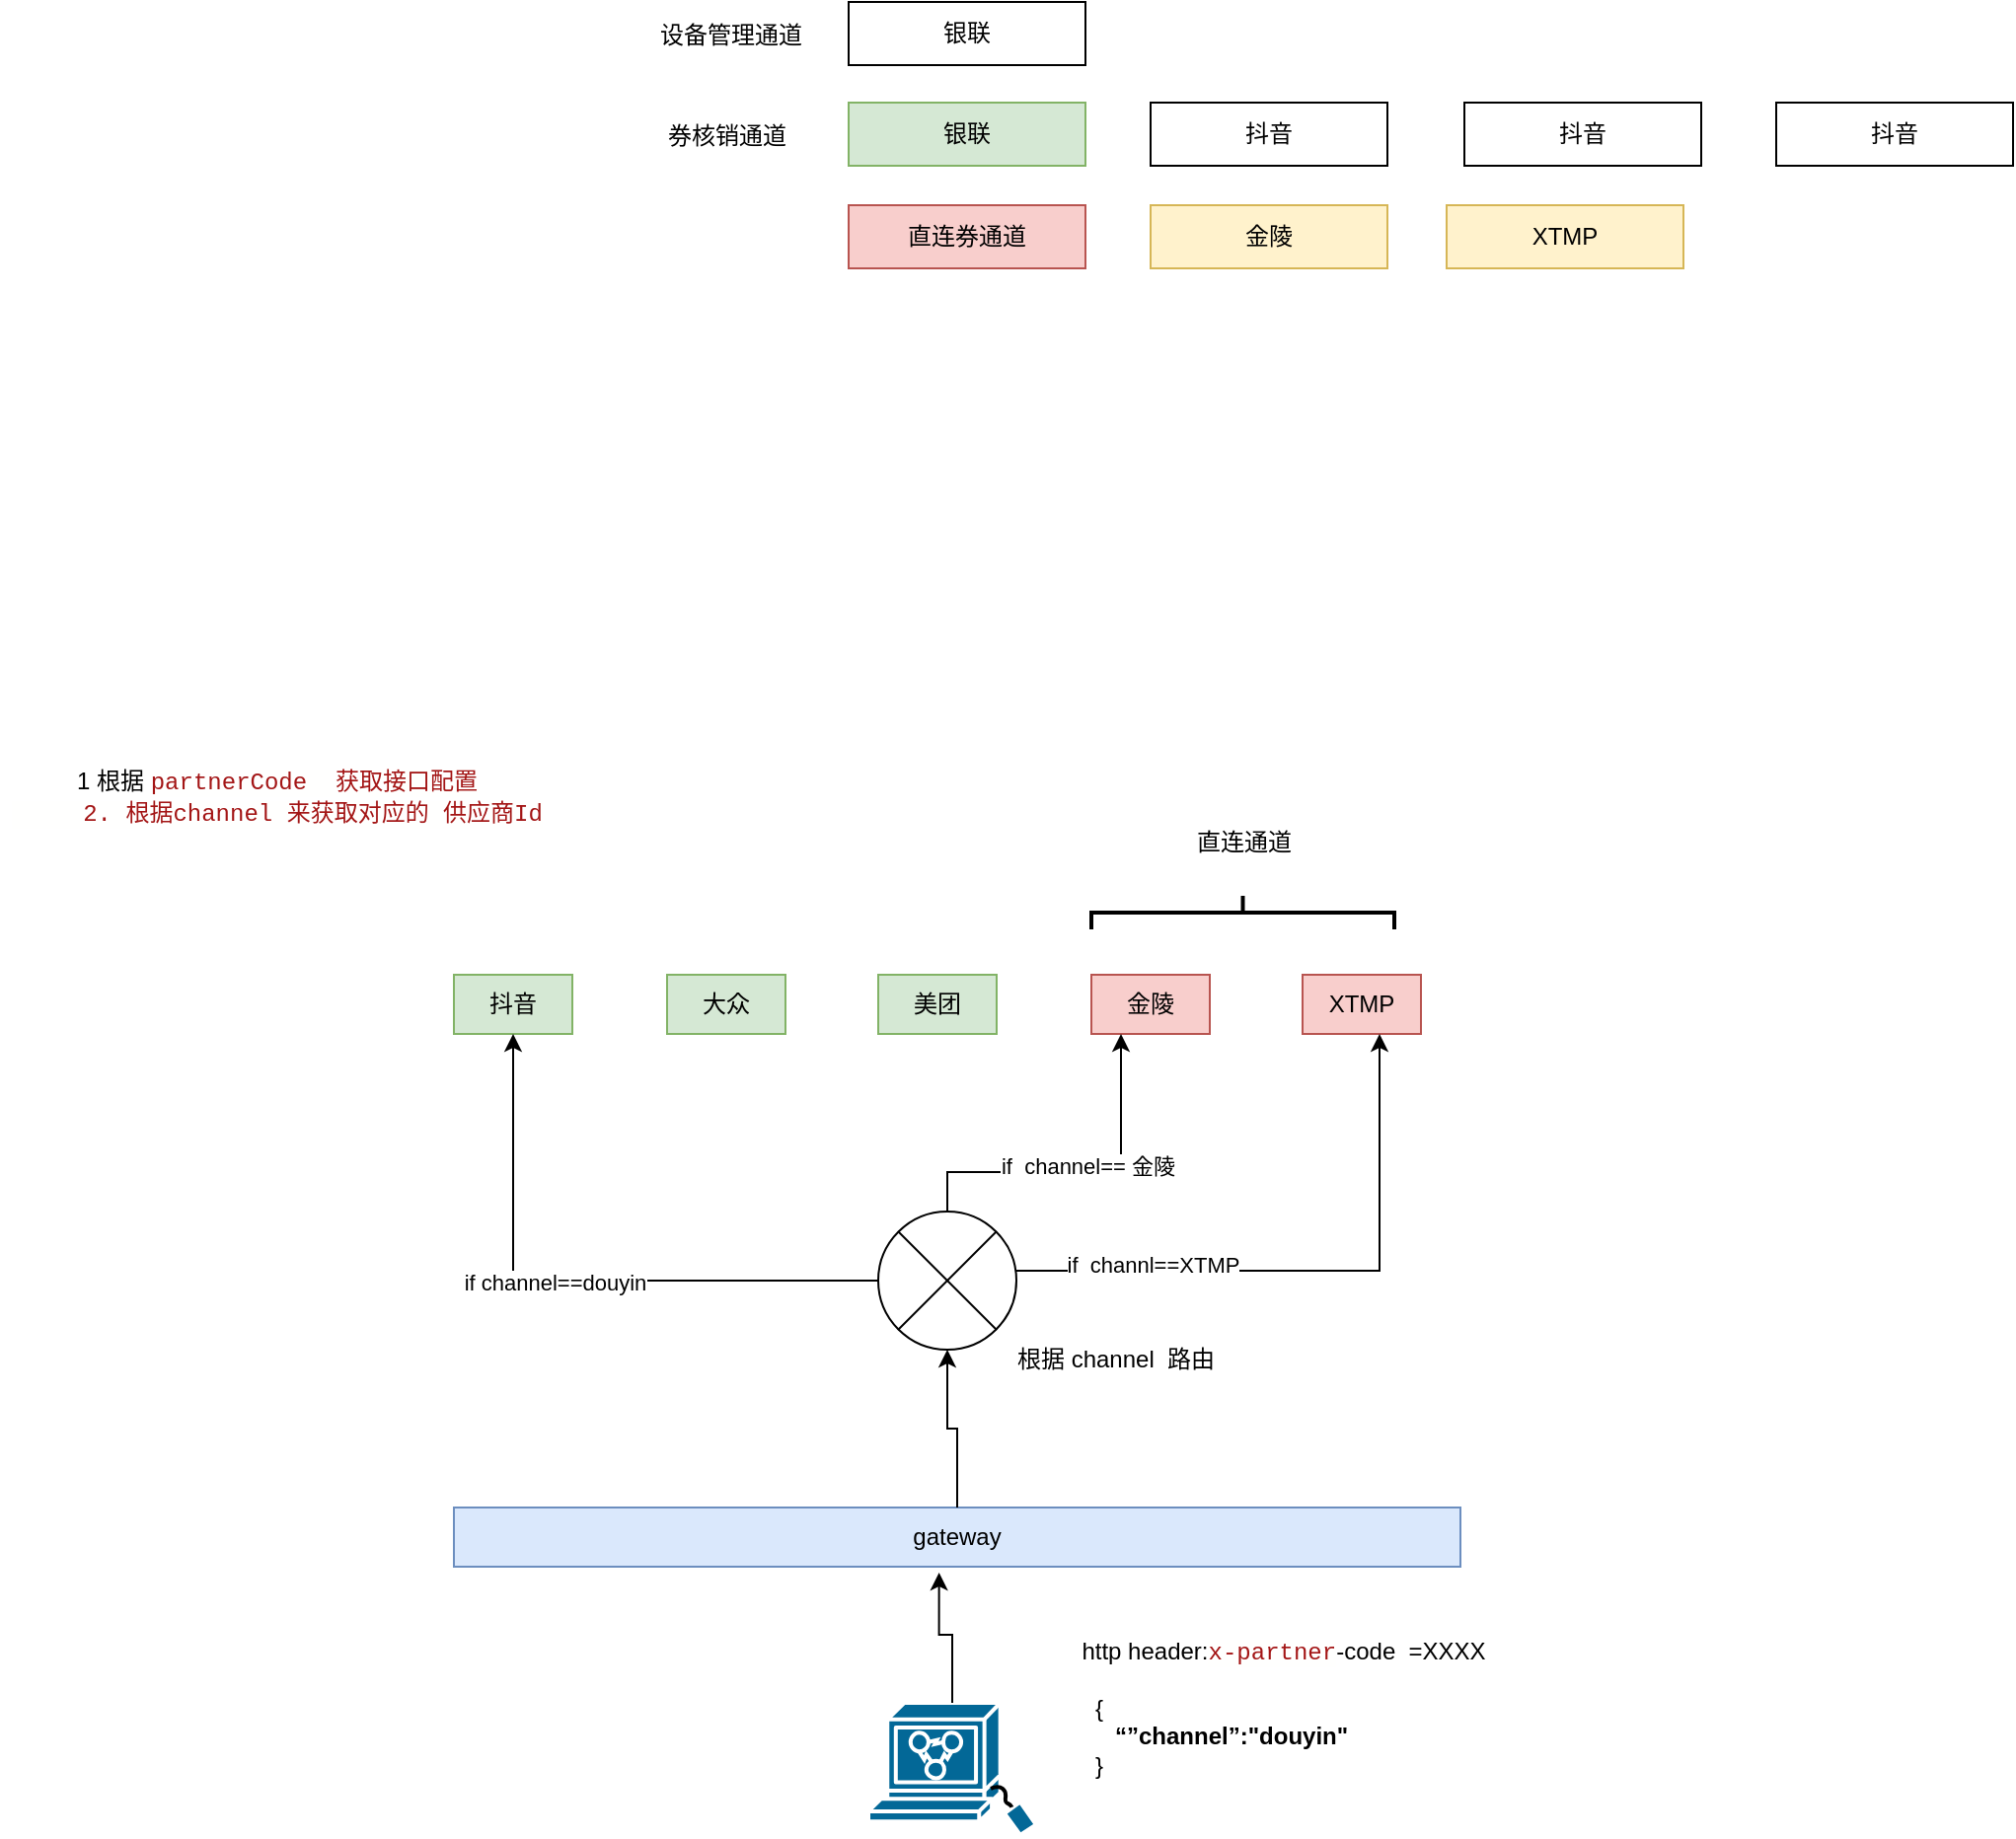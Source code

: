 <mxfile version="24.7.14">
  <diagram name="ota 券核销" id="CfSk6j9e2I_ZTFLaGC2U">
    <mxGraphModel dx="1434" dy="746" grid="1" gridSize="10" guides="1" tooltips="1" connect="1" arrows="1" fold="1" page="1" pageScale="1" pageWidth="827" pageHeight="1169" math="0" shadow="0">
      <root>
        <mxCell id="0" />
        <mxCell id="1" parent="0" />
        <mxCell id="CIUNbi46rHrQNufvdkJi-29" value="设备管理通道" style="text;html=1;align=center;verticalAlign=middle;resizable=0;points=[];autosize=1;strokeColor=none;fillColor=none;" vertex="1" parent="1">
          <mxGeometry x="330" y="399" width="100" height="30" as="geometry" />
        </mxCell>
        <mxCell id="CIUNbi46rHrQNufvdkJi-30" value="银联" style="rounded=0;whiteSpace=wrap;html=1;" vertex="1" parent="1">
          <mxGeometry x="440" y="397" width="120" height="32" as="geometry" />
        </mxCell>
        <mxCell id="CIUNbi46rHrQNufvdkJi-34" value="券核销通道" style="text;html=1;align=center;verticalAlign=middle;resizable=0;points=[];autosize=1;strokeColor=none;fillColor=none;" vertex="1" parent="1">
          <mxGeometry x="338" y="450" width="80" height="30" as="geometry" />
        </mxCell>
        <mxCell id="CIUNbi46rHrQNufvdkJi-59" value="" style="shape=mxgraph.cisco.misc.cisco_works;html=1;pointerEvents=1;dashed=0;fillColor=#036897;strokeColor=#ffffff;strokeWidth=2;verticalLabelPosition=bottom;verticalAlign=top;align=center;outlineConnect=0;" vertex="1" parent="1">
          <mxGeometry x="450" y="1259" width="85" height="67" as="geometry" />
        </mxCell>
        <mxCell id="CIUNbi46rHrQNufvdkJi-60" value="抖音" style="text;html=1;align=center;verticalAlign=middle;whiteSpace=wrap;rounded=0;fillColor=#d5e8d4;strokeColor=#82b366;flipH=1;" vertex="1" parent="1">
          <mxGeometry x="240" y="890" width="60" height="30" as="geometry" />
        </mxCell>
        <mxCell id="CIUNbi46rHrQNufvdkJi-61" value="大众" style="text;html=1;align=center;verticalAlign=middle;whiteSpace=wrap;rounded=0;fillColor=#d5e8d4;strokeColor=#82b366;flipH=1;" vertex="1" parent="1">
          <mxGeometry x="348" y="890" width="60" height="30" as="geometry" />
        </mxCell>
        <mxCell id="CIUNbi46rHrQNufvdkJi-62" value="美团" style="text;html=1;align=center;verticalAlign=middle;whiteSpace=wrap;rounded=0;fillColor=#d5e8d4;strokeColor=#82b366;flipH=1;" vertex="1" parent="1">
          <mxGeometry x="455" y="890" width="60" height="30" as="geometry" />
        </mxCell>
        <mxCell id="CIUNbi46rHrQNufvdkJi-63" value="金陵" style="text;html=1;align=center;verticalAlign=middle;whiteSpace=wrap;rounded=0;fillColor=#f8cecc;strokeColor=#b85450;flipH=1;" vertex="1" parent="1">
          <mxGeometry x="563" y="890" width="60" height="30" as="geometry" />
        </mxCell>
        <mxCell id="CIUNbi46rHrQNufvdkJi-64" value="XTMP" style="text;html=1;align=center;verticalAlign=middle;whiteSpace=wrap;rounded=0;fillColor=#f8cecc;strokeColor=#b85450;flipH=1;" vertex="1" parent="1">
          <mxGeometry x="670" y="890" width="60" height="30" as="geometry" />
        </mxCell>
        <mxCell id="CIUNbi46rHrQNufvdkJi-65" value="gateway" style="rounded=0;whiteSpace=wrap;html=1;fillColor=#dae8fc;strokeColor=#6c8ebf;" vertex="1" parent="1">
          <mxGeometry x="240" y="1160" width="510" height="30" as="geometry" />
        </mxCell>
        <mxCell id="CIUNbi46rHrQNufvdkJi-66" style="edgeStyle=orthogonalEdgeStyle;rounded=0;orthogonalLoop=1;jettySize=auto;html=1;entryX=0.482;entryY=1.1;entryDx=0;entryDy=0;entryPerimeter=0;" edge="1" parent="1" source="CIUNbi46rHrQNufvdkJi-59" target="CIUNbi46rHrQNufvdkJi-65">
          <mxGeometry relative="1" as="geometry" />
        </mxCell>
        <mxCell id="CIUNbi46rHrQNufvdkJi-67" value="&lt;p style=&quot;margin-top: 0px;&quot;&gt;{&lt;br&gt;&lt;b&gt;&amp;nbsp; &amp;nbsp;“”channel”:&quot;douyin&quot;&lt;br&gt;&lt;/b&gt;}&lt;/p&gt;" style="text;html=1;whiteSpace=wrap;overflow=hidden;rounded=0;" vertex="1" parent="1">
          <mxGeometry x="563" y="1248" width="180" height="50" as="geometry" />
        </mxCell>
        <mxCell id="CIUNbi46rHrQNufvdkJi-68" value="http header:&lt;span style=&quot;color: rgb(163, 21, 21); background-color: rgb(255, 255, 254); font-family: Consolas, &amp;quot;Courier New&amp;quot;, monospace; white-space-collapse: preserve;&quot;&gt;x-&lt;/span&gt;&lt;span style=&quot;color: rgb(163, 21, 21); background-color: rgb(255, 255, 254); font-family: Consolas, &amp;quot;Courier New&amp;quot;, monospace; white-space-collapse: preserve;&quot;&gt;partner&lt;/span&gt;&lt;span style=&quot;background-color: initial;&quot;&gt;-code&amp;nbsp; =XXXX&lt;/span&gt;" style="text;html=1;align=center;verticalAlign=middle;resizable=0;points=[];autosize=1;strokeColor=none;fillColor=none;" vertex="1" parent="1">
          <mxGeometry x="550" y="1218" width="220" height="30" as="geometry" />
        </mxCell>
        <mxCell id="CIUNbi46rHrQNufvdkJi-69" value="1 根据&amp;nbsp;&lt;span style=&quot;color: rgb(163, 21, 21); background-color: rgb(255, 255, 254); font-family: Consolas, &amp;quot;Courier New&amp;quot;, monospace; white-space-collapse: preserve;&quot;&gt;partnerCode  获取接口配置&lt;/span&gt;&lt;div&gt;&lt;span style=&quot;color: rgb(163, 21, 21); background-color: rgb(255, 255, 254); font-family: Consolas, &amp;quot;Courier New&amp;quot;, monospace; white-space-collapse: preserve;&quot;&gt;     2. 根据channel 来获取对应的 供应商Id&lt;/span&gt;&lt;/div&gt;&lt;div&gt;&lt;span style=&quot;color: rgb(163, 21, 21); background-color: rgb(255, 255, 254); font-family: Consolas, &amp;quot;Courier New&amp;quot;, monospace; white-space-collapse: preserve;&quot;&gt;&lt;br&gt;&lt;/span&gt;&lt;/div&gt;" style="text;html=1;align=center;verticalAlign=middle;resizable=0;points=[];autosize=1;strokeColor=none;fillColor=none;" vertex="1" parent="1">
          <mxGeometry x="10" y="778" width="280" height="60" as="geometry" />
        </mxCell>
        <mxCell id="CIUNbi46rHrQNufvdkJi-71" value="银联" style="rounded=0;whiteSpace=wrap;html=1;fillColor=#d5e8d4;strokeColor=#82b366;" vertex="1" parent="1">
          <mxGeometry x="440" y="448" width="120" height="32" as="geometry" />
        </mxCell>
        <mxCell id="CIUNbi46rHrQNufvdkJi-72" value="抖音" style="rounded=0;whiteSpace=wrap;html=1;" vertex="1" parent="1">
          <mxGeometry x="593" y="448" width="120" height="32" as="geometry" />
        </mxCell>
        <mxCell id="CIUNbi46rHrQNufvdkJi-73" value="直连券通道" style="rounded=0;whiteSpace=wrap;html=1;fillColor=#f8cecc;strokeColor=#b85450;" vertex="1" parent="1">
          <mxGeometry x="440" y="500" width="120" height="32" as="geometry" />
        </mxCell>
        <mxCell id="CIUNbi46rHrQNufvdkJi-74" value="金陵" style="rounded=0;whiteSpace=wrap;html=1;fillColor=#fff2cc;strokeColor=#d6b656;" vertex="1" parent="1">
          <mxGeometry x="593" y="500" width="120" height="32" as="geometry" />
        </mxCell>
        <mxCell id="CIUNbi46rHrQNufvdkJi-75" value="" style="strokeWidth=2;html=1;shape=mxgraph.flowchart.annotation_2;align=left;labelPosition=right;pointerEvents=1;direction=south;" vertex="1" parent="1">
          <mxGeometry x="563" y="850" width="153.5" height="17" as="geometry" />
        </mxCell>
        <mxCell id="CIUNbi46rHrQNufvdkJi-78" value="直连通道" style="text;html=1;align=center;verticalAlign=middle;resizable=0;points=[];autosize=1;strokeColor=none;fillColor=none;" vertex="1" parent="1">
          <mxGeometry x="604.75" y="808" width="70" height="30" as="geometry" />
        </mxCell>
        <mxCell id="CIUNbi46rHrQNufvdkJi-85" style="edgeStyle=orthogonalEdgeStyle;rounded=0;orthogonalLoop=1;jettySize=auto;html=1;entryX=0.25;entryY=1;entryDx=0;entryDy=0;" edge="1" parent="1" source="CIUNbi46rHrQNufvdkJi-80" target="CIUNbi46rHrQNufvdkJi-63">
          <mxGeometry relative="1" as="geometry">
            <Array as="points">
              <mxPoint x="490" y="990" />
              <mxPoint x="578" y="990" />
            </Array>
          </mxGeometry>
        </mxCell>
        <mxCell id="CIUNbi46rHrQNufvdkJi-86" value="if&amp;nbsp; channel== 金陵" style="edgeLabel;html=1;align=center;verticalAlign=middle;resizable=0;points=[];" vertex="1" connectable="0" parent="CIUNbi46rHrQNufvdkJi-85">
          <mxGeometry x="0.022" y="3" relative="1" as="geometry">
            <mxPoint as="offset" />
          </mxGeometry>
        </mxCell>
        <mxCell id="CIUNbi46rHrQNufvdkJi-87" style="edgeStyle=orthogonalEdgeStyle;rounded=0;orthogonalLoop=1;jettySize=auto;html=1;entryX=0.5;entryY=1;entryDx=0;entryDy=0;" edge="1" parent="1" source="CIUNbi46rHrQNufvdkJi-80" target="CIUNbi46rHrQNufvdkJi-60">
          <mxGeometry relative="1" as="geometry" />
        </mxCell>
        <mxCell id="CIUNbi46rHrQNufvdkJi-88" value="if channel==douyin" style="edgeLabel;html=1;align=center;verticalAlign=middle;resizable=0;points=[];" vertex="1" connectable="0" parent="CIUNbi46rHrQNufvdkJi-87">
          <mxGeometry x="0.058" y="1" relative="1" as="geometry">
            <mxPoint as="offset" />
          </mxGeometry>
        </mxCell>
        <mxCell id="CIUNbi46rHrQNufvdkJi-80" value="" style="verticalLabelPosition=bottom;verticalAlign=top;html=1;shape=mxgraph.flowchart.or;" vertex="1" parent="1">
          <mxGeometry x="455" y="1010" width="70" height="70" as="geometry" />
        </mxCell>
        <mxCell id="CIUNbi46rHrQNufvdkJi-81" style="edgeStyle=orthogonalEdgeStyle;rounded=0;orthogonalLoop=1;jettySize=auto;html=1;entryX=0.5;entryY=1;entryDx=0;entryDy=0;entryPerimeter=0;" edge="1" parent="1" source="CIUNbi46rHrQNufvdkJi-65" target="CIUNbi46rHrQNufvdkJi-80">
          <mxGeometry relative="1" as="geometry" />
        </mxCell>
        <mxCell id="CIUNbi46rHrQNufvdkJi-82" value="根据 channel&amp;nbsp; 路由" style="text;html=1;align=center;verticalAlign=middle;resizable=0;points=[];autosize=1;strokeColor=none;fillColor=none;" vertex="1" parent="1">
          <mxGeometry x="515" y="1070" width="120" height="30" as="geometry" />
        </mxCell>
        <mxCell id="CIUNbi46rHrQNufvdkJi-83" style="edgeStyle=orthogonalEdgeStyle;rounded=0;orthogonalLoop=1;jettySize=auto;html=1;entryX=0.35;entryY=1;entryDx=0;entryDy=0;entryPerimeter=0;" edge="1" parent="1" source="CIUNbi46rHrQNufvdkJi-80" target="CIUNbi46rHrQNufvdkJi-64">
          <mxGeometry relative="1" as="geometry">
            <Array as="points">
              <mxPoint x="709" y="1040" />
            </Array>
          </mxGeometry>
        </mxCell>
        <mxCell id="CIUNbi46rHrQNufvdkJi-84" value="if&amp;nbsp; channl==XTMP" style="edgeLabel;html=1;align=center;verticalAlign=middle;resizable=0;points=[];" vertex="1" connectable="0" parent="CIUNbi46rHrQNufvdkJi-83">
          <mxGeometry x="-0.546" y="3" relative="1" as="geometry">
            <mxPoint as="offset" />
          </mxGeometry>
        </mxCell>
        <mxCell id="CIUNbi46rHrQNufvdkJi-90" value="XTMP" style="rounded=0;whiteSpace=wrap;html=1;fillColor=#fff2cc;strokeColor=#d6b656;" vertex="1" parent="1">
          <mxGeometry x="743" y="500" width="120" height="32" as="geometry" />
        </mxCell>
        <mxCell id="CIUNbi46rHrQNufvdkJi-92" value="抖音" style="rounded=0;whiteSpace=wrap;html=1;" vertex="1" parent="1">
          <mxGeometry x="752" y="448" width="120" height="32" as="geometry" />
        </mxCell>
        <mxCell id="CIUNbi46rHrQNufvdkJi-93" value="抖音" style="rounded=0;whiteSpace=wrap;html=1;" vertex="1" parent="1">
          <mxGeometry x="910" y="448" width="120" height="32" as="geometry" />
        </mxCell>
      </root>
    </mxGraphModel>
  </diagram>
</mxfile>
